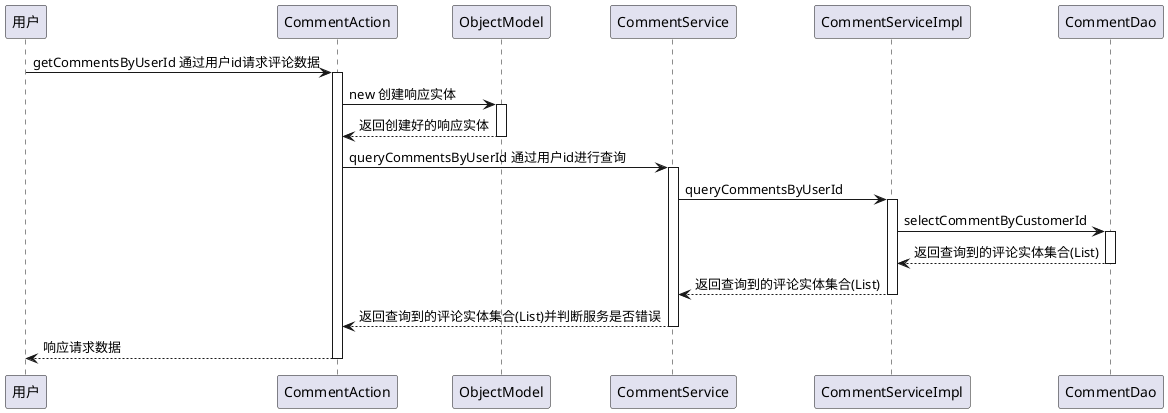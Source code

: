 @startuml
participant 用户
用户 -> CommentAction : getCommentsByUserId 通过用户id请求评论数据
activate CommentAction
CommentAction -> ObjectModel : new 创建响应实体
activate ObjectModel
ObjectModel --> CommentAction : 返回创建好的响应实体
deactivate ObjectModel
CommentAction -> CommentService : queryCommentsByUserId 通过用户id进行查询
activate CommentService
CommentService -> CommentServiceImpl : queryCommentsByUserId
activate CommentServiceImpl
CommentServiceImpl -> CommentDao : selectCommentByCustomerId
activate CommentDao
CommentDao --> CommentServiceImpl : 返回查询到的评论实体集合(List)
deactivate CommentDao
CommentServiceImpl --> CommentService : 返回查询到的评论实体集合(List)
deactivate CommentServiceImpl
CommentService --> CommentAction : 返回查询到的评论实体集合(List)并判断服务是否错误
deactivate CommentService
return 响应请求数据
@enduml